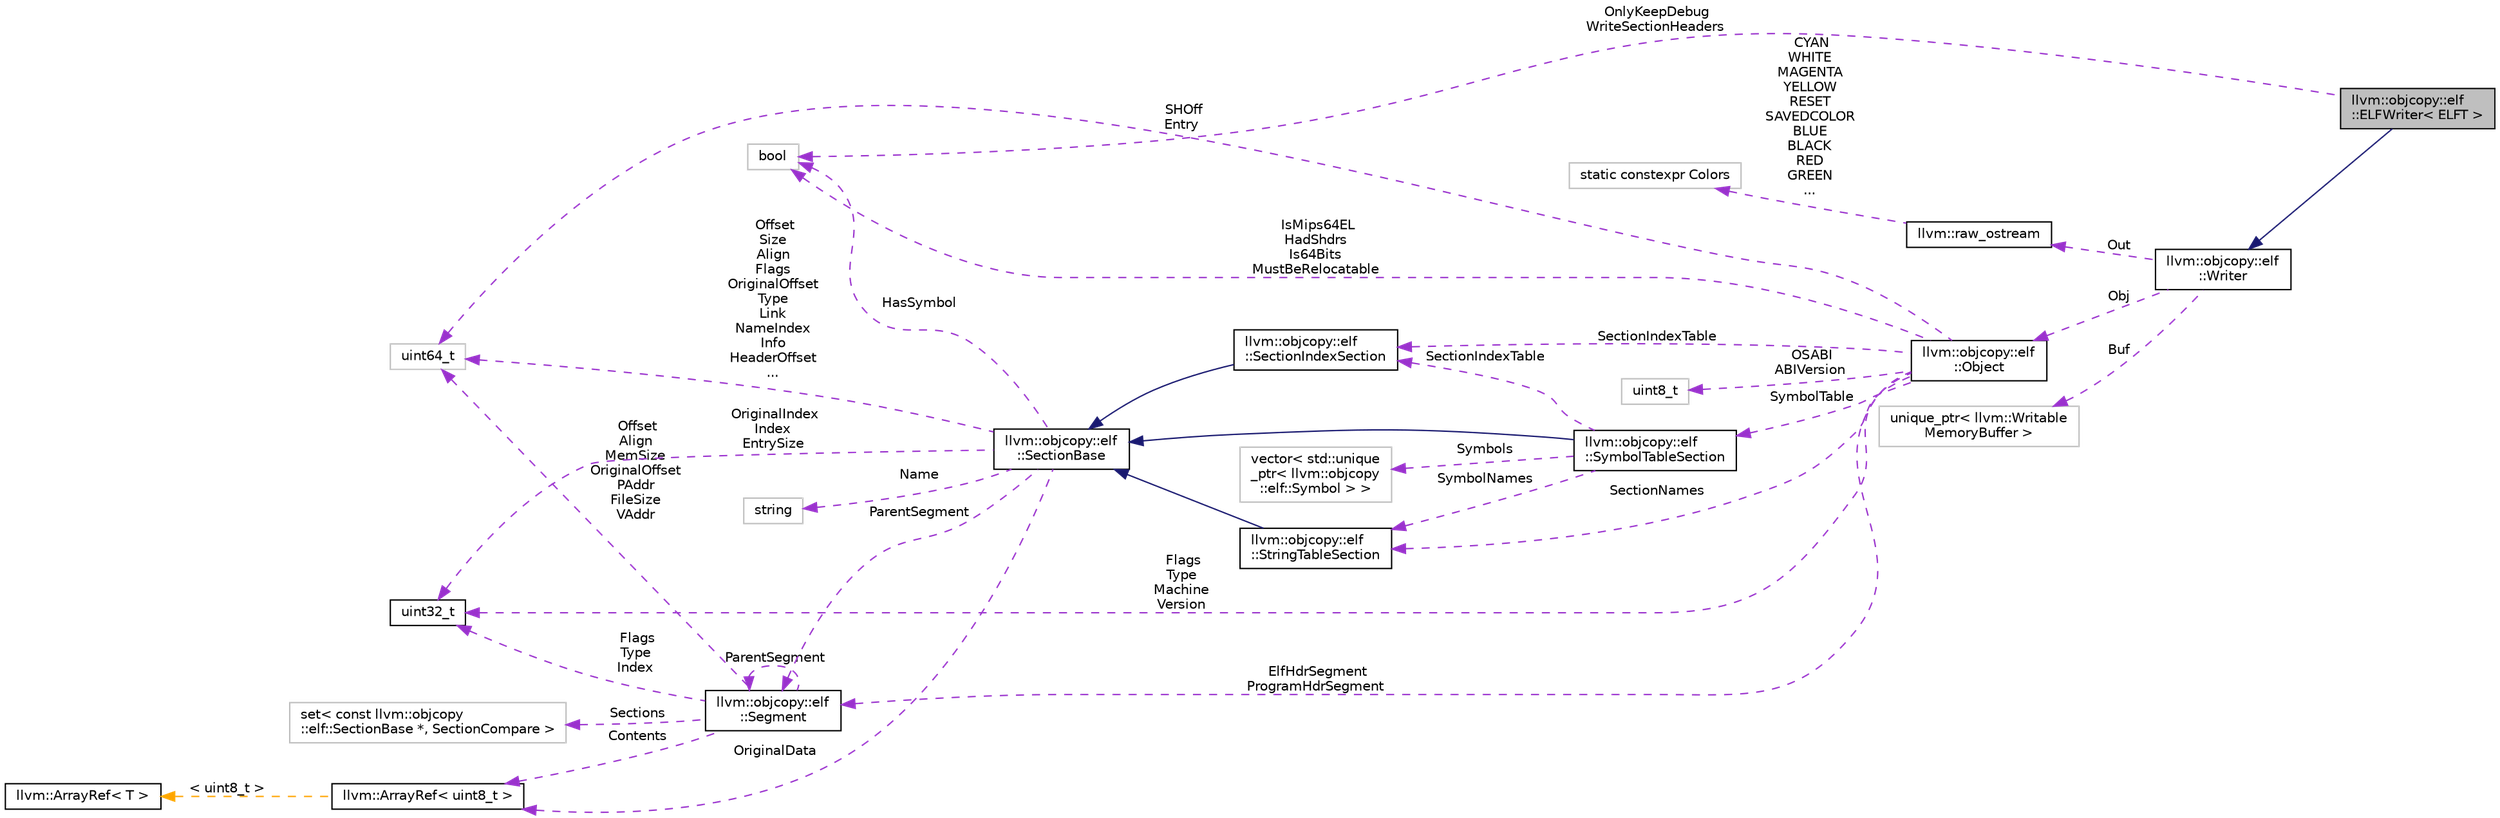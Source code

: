 digraph "llvm::objcopy::elf::ELFWriter&lt; ELFT &gt;"
{
 // LATEX_PDF_SIZE
  bgcolor="transparent";
  edge [fontname="Helvetica",fontsize="10",labelfontname="Helvetica",labelfontsize="10"];
  node [fontname="Helvetica",fontsize="10",shape=record];
  rankdir="LR";
  Node1 [label="llvm::objcopy::elf\l::ELFWriter\< ELFT \>",height=0.2,width=0.4,color="black", fillcolor="grey75", style="filled", fontcolor="black",tooltip=" "];
  Node2 -> Node1 [dir="back",color="midnightblue",fontsize="10",style="solid",fontname="Helvetica"];
  Node2 [label="llvm::objcopy::elf\l::Writer",height=0.2,width=0.4,color="black",URL="$classllvm_1_1objcopy_1_1elf_1_1Writer.html",tooltip=" "];
  Node3 -> Node2 [dir="back",color="darkorchid3",fontsize="10",style="dashed",label=" Buf" ,fontname="Helvetica"];
  Node3 [label="unique_ptr\< llvm::Writable\lMemoryBuffer \>",height=0.2,width=0.4,color="grey75",tooltip=" "];
  Node4 -> Node2 [dir="back",color="darkorchid3",fontsize="10",style="dashed",label=" Obj" ,fontname="Helvetica"];
  Node4 [label="llvm::objcopy::elf\l::Object",height=0.2,width=0.4,color="black",URL="$classllvm_1_1objcopy_1_1elf_1_1Object.html",tooltip=" "];
  Node5 -> Node4 [dir="back",color="darkorchid3",fontsize="10",style="dashed",label=" SHOff\nEntry" ,fontname="Helvetica"];
  Node5 [label="uint64_t",height=0.2,width=0.4,color="grey75",tooltip=" "];
  Node6 -> Node4 [dir="back",color="darkorchid3",fontsize="10",style="dashed",label=" ElfHdrSegment\nProgramHdrSegment" ,fontname="Helvetica"];
  Node6 [label="llvm::objcopy::elf\l::Segment",height=0.2,width=0.4,color="black",URL="$classllvm_1_1objcopy_1_1elf_1_1Segment.html",tooltip=" "];
  Node7 -> Node6 [dir="back",color="darkorchid3",fontsize="10",style="dashed",label=" Sections" ,fontname="Helvetica"];
  Node7 [label="set\< const llvm::objcopy\l::elf::SectionBase *, SectionCompare \>",height=0.2,width=0.4,color="grey75",tooltip=" "];
  Node5 -> Node6 [dir="back",color="darkorchid3",fontsize="10",style="dashed",label=" Offset\nAlign\nMemSize\nOriginalOffset\nPAddr\nFileSize\nVAddr" ,fontname="Helvetica"];
  Node6 -> Node6 [dir="back",color="darkorchid3",fontsize="10",style="dashed",label=" ParentSegment" ,fontname="Helvetica"];
  Node8 -> Node6 [dir="back",color="darkorchid3",fontsize="10",style="dashed",label=" Flags\nType\nIndex" ,fontname="Helvetica"];
  Node8 [label="uint32_t",height=0.2,width=0.4,color="black",URL="$classuint32__t.html",tooltip=" "];
  Node9 -> Node6 [dir="back",color="darkorchid3",fontsize="10",style="dashed",label=" Contents" ,fontname="Helvetica"];
  Node9 [label="llvm::ArrayRef\< uint8_t \>",height=0.2,width=0.4,color="black",URL="$classllvm_1_1ArrayRef.html",tooltip=" "];
  Node10 -> Node9 [dir="back",color="orange",fontsize="10",style="dashed",label=" \< uint8_t \>" ,fontname="Helvetica"];
  Node10 [label="llvm::ArrayRef\< T \>",height=0.2,width=0.4,color="black",URL="$classllvm_1_1ArrayRef.html",tooltip="ArrayRef - Represent a constant reference to an array (0 or more elements consecutively in memory),..."];
  Node8 -> Node4 [dir="back",color="darkorchid3",fontsize="10",style="dashed",label=" Flags\nType\nMachine\nVersion" ,fontname="Helvetica"];
  Node11 -> Node4 [dir="back",color="darkorchid3",fontsize="10",style="dashed",label=" OSABI\nABIVersion" ,fontname="Helvetica"];
  Node11 [label="uint8_t",height=0.2,width=0.4,color="grey75",tooltip=" "];
  Node12 -> Node4 [dir="back",color="darkorchid3",fontsize="10",style="dashed",label=" IsMips64EL\nHadShdrs\nIs64Bits\nMustBeRelocatable" ,fontname="Helvetica"];
  Node12 [label="bool",height=0.2,width=0.4,color="grey75",tooltip=" "];
  Node13 -> Node4 [dir="back",color="darkorchid3",fontsize="10",style="dashed",label=" SectionIndexTable" ,fontname="Helvetica"];
  Node13 [label="llvm::objcopy::elf\l::SectionIndexSection",height=0.2,width=0.4,color="black",URL="$classllvm_1_1objcopy_1_1elf_1_1SectionIndexSection.html",tooltip=" "];
  Node14 -> Node13 [dir="back",color="midnightblue",fontsize="10",style="solid",fontname="Helvetica"];
  Node14 [label="llvm::objcopy::elf\l::SectionBase",height=0.2,width=0.4,color="black",URL="$classllvm_1_1objcopy_1_1elf_1_1SectionBase.html",tooltip=" "];
  Node5 -> Node14 [dir="back",color="darkorchid3",fontsize="10",style="dashed",label=" Offset\nSize\nAlign\nFlags\nOriginalOffset\nType\nLink\nNameIndex\nInfo\nHeaderOffset\n..." ,fontname="Helvetica"];
  Node6 -> Node14 [dir="back",color="darkorchid3",fontsize="10",style="dashed",label=" ParentSegment" ,fontname="Helvetica"];
  Node8 -> Node14 [dir="back",color="darkorchid3",fontsize="10",style="dashed",label=" OriginalIndex\nIndex\nEntrySize" ,fontname="Helvetica"];
  Node12 -> Node14 [dir="back",color="darkorchid3",fontsize="10",style="dashed",label=" HasSymbol" ,fontname="Helvetica"];
  Node15 -> Node14 [dir="back",color="darkorchid3",fontsize="10",style="dashed",label=" Name" ,fontname="Helvetica"];
  Node15 [label="string",height=0.2,width=0.4,color="grey75",tooltip=" "];
  Node9 -> Node14 [dir="back",color="darkorchid3",fontsize="10",style="dashed",label=" OriginalData" ,fontname="Helvetica"];
  Node16 -> Node4 [dir="back",color="darkorchid3",fontsize="10",style="dashed",label=" SectionNames" ,fontname="Helvetica"];
  Node16 [label="llvm::objcopy::elf\l::StringTableSection",height=0.2,width=0.4,color="black",URL="$classllvm_1_1objcopy_1_1elf_1_1StringTableSection.html",tooltip=" "];
  Node14 -> Node16 [dir="back",color="midnightblue",fontsize="10",style="solid",fontname="Helvetica"];
  Node17 -> Node4 [dir="back",color="darkorchid3",fontsize="10",style="dashed",label=" SymbolTable" ,fontname="Helvetica"];
  Node17 [label="llvm::objcopy::elf\l::SymbolTableSection",height=0.2,width=0.4,color="black",URL="$classllvm_1_1objcopy_1_1elf_1_1SymbolTableSection.html",tooltip=" "];
  Node14 -> Node17 [dir="back",color="midnightblue",fontsize="10",style="solid",fontname="Helvetica"];
  Node13 -> Node17 [dir="back",color="darkorchid3",fontsize="10",style="dashed",label=" SectionIndexTable" ,fontname="Helvetica"];
  Node16 -> Node17 [dir="back",color="darkorchid3",fontsize="10",style="dashed",label=" SymbolNames" ,fontname="Helvetica"];
  Node18 -> Node17 [dir="back",color="darkorchid3",fontsize="10",style="dashed",label=" Symbols" ,fontname="Helvetica"];
  Node18 [label="vector\< std::unique\l_ptr\< llvm::objcopy\l::elf::Symbol \> \>",height=0.2,width=0.4,color="grey75",tooltip=" "];
  Node19 -> Node2 [dir="back",color="darkorchid3",fontsize="10",style="dashed",label=" Out" ,fontname="Helvetica"];
  Node19 [label="llvm::raw_ostream",height=0.2,width=0.4,color="black",URL="$classllvm_1_1raw__ostream.html",tooltip="This class implements an extremely fast bulk output stream that can only output to a stream."];
  Node20 -> Node19 [dir="back",color="darkorchid3",fontsize="10",style="dashed",label=" CYAN\nWHITE\nMAGENTA\nYELLOW\nRESET\nSAVEDCOLOR\nBLUE\nBLACK\nRED\nGREEN\n..." ,fontname="Helvetica"];
  Node20 [label="static constexpr Colors",height=0.2,width=0.4,color="grey75",tooltip=" "];
  Node12 -> Node1 [dir="back",color="darkorchid3",fontsize="10",style="dashed",label=" OnlyKeepDebug\nWriteSectionHeaders" ,fontname="Helvetica"];
}
